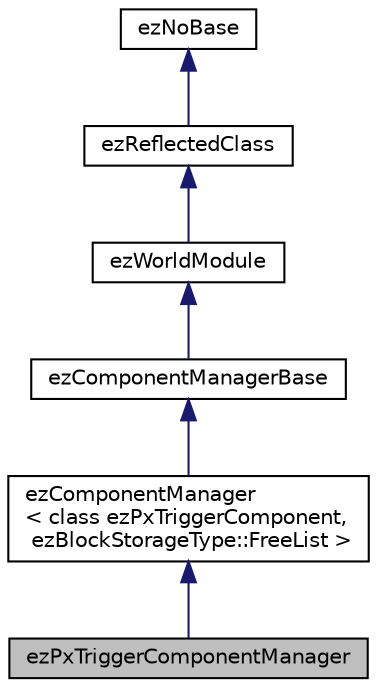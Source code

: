 digraph "ezPxTriggerComponentManager"
{
 // LATEX_PDF_SIZE
  edge [fontname="Helvetica",fontsize="10",labelfontname="Helvetica",labelfontsize="10"];
  node [fontname="Helvetica",fontsize="10",shape=record];
  Node1 [label="ezPxTriggerComponentManager",height=0.2,width=0.4,color="black", fillcolor="grey75", style="filled", fontcolor="black",tooltip=" "];
  Node2 -> Node1 [dir="back",color="midnightblue",fontsize="10",style="solid",fontname="Helvetica"];
  Node2 [label="ezComponentManager\l\< class ezPxTriggerComponent,\l ezBlockStorageType::FreeList \>",height=0.2,width=0.4,color="black", fillcolor="white", style="filled",URL="$d7/df2/classez_component_manager.htm",tooltip=" "];
  Node3 -> Node2 [dir="back",color="midnightblue",fontsize="10",style="solid",fontname="Helvetica"];
  Node3 [label="ezComponentManagerBase",height=0.2,width=0.4,color="black", fillcolor="white", style="filled",URL="$d8/d7d/classez_component_manager_base.htm",tooltip="Base class for all component managers. Do not derive directly from this class, but derive from ezComp..."];
  Node4 -> Node3 [dir="back",color="midnightblue",fontsize="10",style="solid",fontname="Helvetica"];
  Node4 [label="ezWorldModule",height=0.2,width=0.4,color="black", fillcolor="white", style="filled",URL="$d1/df7/classez_world_module.htm",tooltip=" "];
  Node5 -> Node4 [dir="back",color="midnightblue",fontsize="10",style="solid",fontname="Helvetica"];
  Node5 [label="ezReflectedClass",height=0.2,width=0.4,color="black", fillcolor="white", style="filled",URL="$db/d45/classez_reflected_class.htm",tooltip="All classes that should be dynamically reflectable, need to be derived from this base class."];
  Node6 -> Node5 [dir="back",color="midnightblue",fontsize="10",style="solid",fontname="Helvetica"];
  Node6 [label="ezNoBase",height=0.2,width=0.4,color="black", fillcolor="white", style="filled",URL="$d4/d02/classez_no_base.htm",tooltip="Dummy type to pass to templates and macros that expect a base type for a class that has no base."];
}

